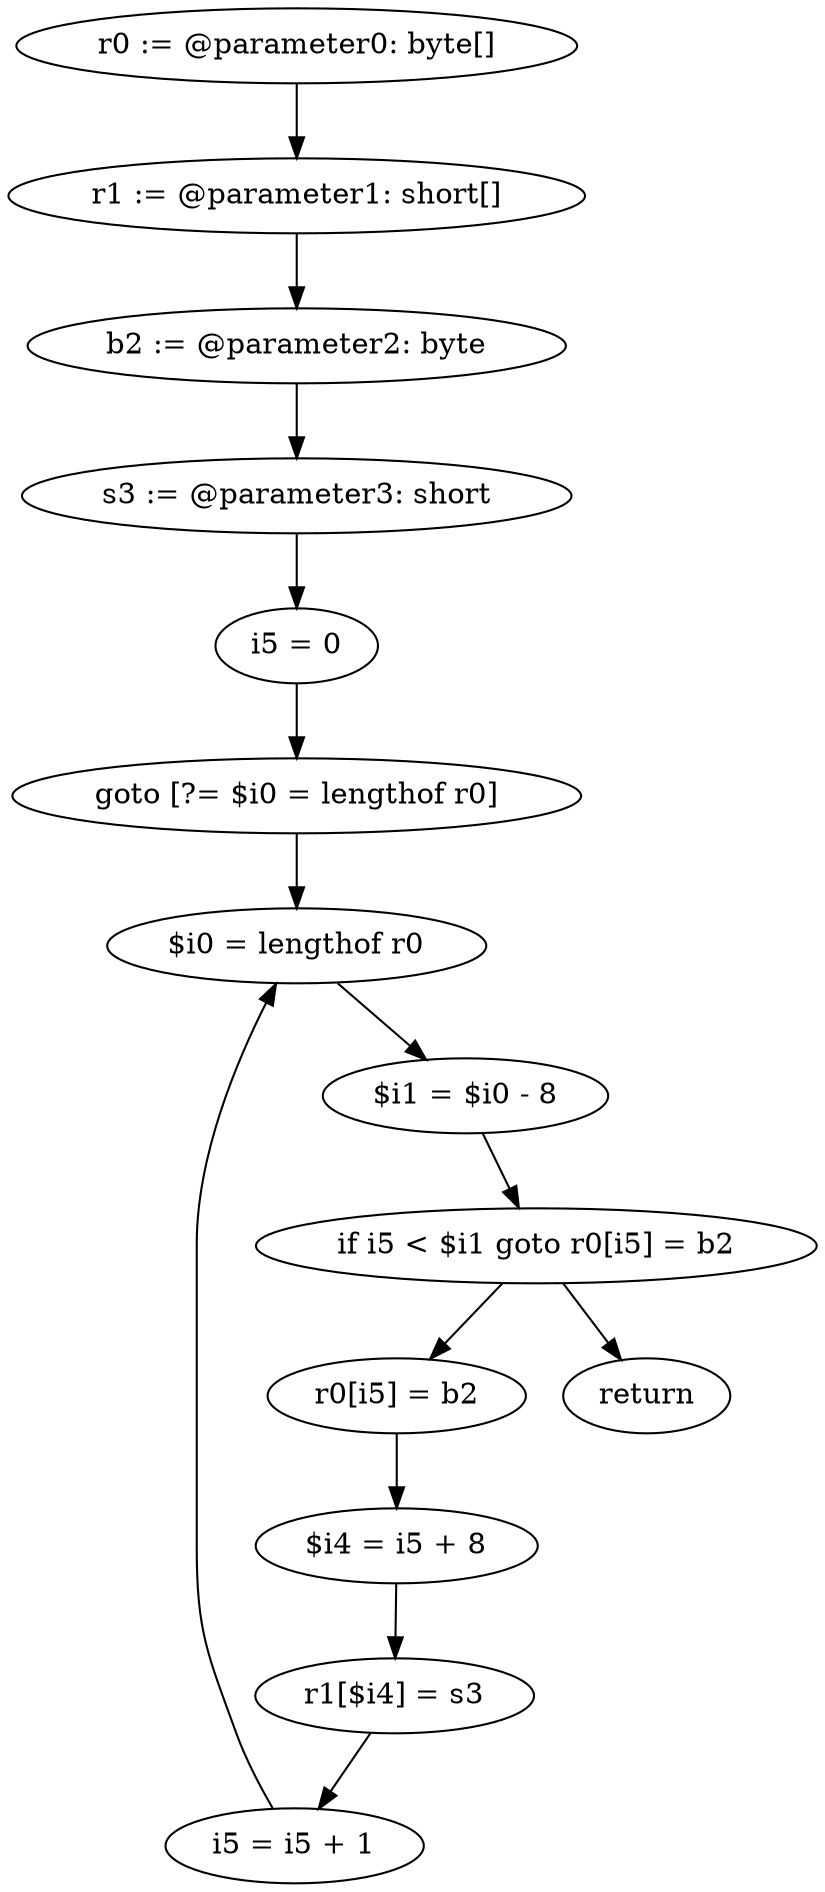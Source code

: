digraph "unitGraph" {
    "r0 := @parameter0: byte[]"
    "r1 := @parameter1: short[]"
    "b2 := @parameter2: byte"
    "s3 := @parameter3: short"
    "i5 = 0"
    "goto [?= $i0 = lengthof r0]"
    "r0[i5] = b2"
    "$i4 = i5 + 8"
    "r1[$i4] = s3"
    "i5 = i5 + 1"
    "$i0 = lengthof r0"
    "$i1 = $i0 - 8"
    "if i5 < $i1 goto r0[i5] = b2"
    "return"
    "r0 := @parameter0: byte[]"->"r1 := @parameter1: short[]";
    "r1 := @parameter1: short[]"->"b2 := @parameter2: byte";
    "b2 := @parameter2: byte"->"s3 := @parameter3: short";
    "s3 := @parameter3: short"->"i5 = 0";
    "i5 = 0"->"goto [?= $i0 = lengthof r0]";
    "goto [?= $i0 = lengthof r0]"->"$i0 = lengthof r0";
    "r0[i5] = b2"->"$i4 = i5 + 8";
    "$i4 = i5 + 8"->"r1[$i4] = s3";
    "r1[$i4] = s3"->"i5 = i5 + 1";
    "i5 = i5 + 1"->"$i0 = lengthof r0";
    "$i0 = lengthof r0"->"$i1 = $i0 - 8";
    "$i1 = $i0 - 8"->"if i5 < $i1 goto r0[i5] = b2";
    "if i5 < $i1 goto r0[i5] = b2"->"return";
    "if i5 < $i1 goto r0[i5] = b2"->"r0[i5] = b2";
}
